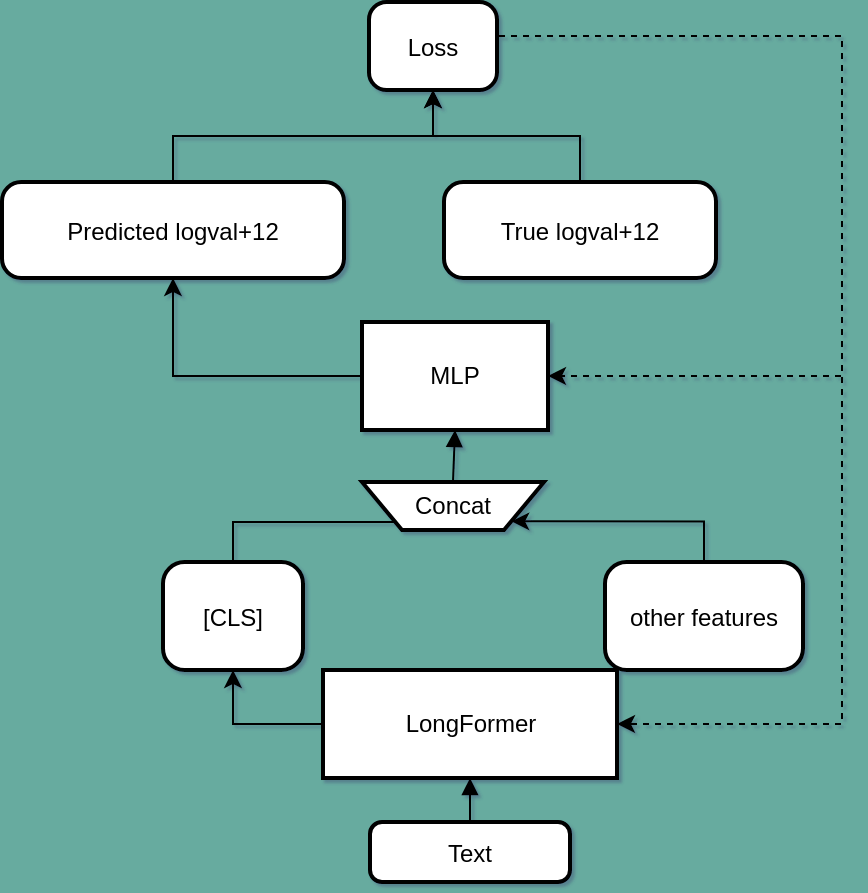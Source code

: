 <mxfile version="26.1.1">
  <diagram name="Page-1" id="WQhwEJU6my23kkpIDT6H">
    <mxGraphModel dx="994" dy="639" grid="1" gridSize="10" guides="1" tooltips="1" connect="1" arrows="1" fold="1" page="1" pageScale="1" pageWidth="827" pageHeight="1169" background="#67AB9F" math="0" shadow="1">
      <root>
        <mxCell id="0" />
        <mxCell id="1" parent="0" />
        <mxCell id="ItBWqbJic7J-8uKjwt8J-1" value="Text" style="rounded=1;arcSize=20;strokeWidth=2;labelBackgroundColor=none;" parent="1" vertex="1">
          <mxGeometry x="204" y="450" width="100" height="30" as="geometry" />
        </mxCell>
        <mxCell id="ItBWqbJic7J-8uKjwt8J-21" style="edgeStyle=orthogonalEdgeStyle;rounded=0;orthogonalLoop=1;jettySize=auto;html=1;exitX=0;exitY=0.5;exitDx=0;exitDy=0;entryX=0.5;entryY=1;entryDx=0;entryDy=0;" parent="1" source="ItBWqbJic7J-8uKjwt8J-2" target="ItBWqbJic7J-8uKjwt8J-3" edge="1">
          <mxGeometry relative="1" as="geometry" />
        </mxCell>
        <mxCell id="ItBWqbJic7J-8uKjwt8J-2" value="LongFormer" style="whiteSpace=wrap;strokeWidth=2;labelBackgroundColor=none;" parent="1" vertex="1">
          <mxGeometry x="180.5" y="374" width="147" height="54" as="geometry" />
        </mxCell>
        <mxCell id="L_488isz6OfQSnLYErMC-1" style="edgeStyle=orthogonalEdgeStyle;rounded=0;orthogonalLoop=1;jettySize=auto;html=1;exitX=0.5;exitY=0;exitDx=0;exitDy=0;entryX=0.25;entryY=1;entryDx=0;entryDy=0;" edge="1" parent="1" source="ItBWqbJic7J-8uKjwt8J-3" target="ItBWqbJic7J-8uKjwt8J-5">
          <mxGeometry relative="1" as="geometry">
            <Array as="points">
              <mxPoint x="136" y="300" />
              <mxPoint x="223" y="300" />
            </Array>
          </mxGeometry>
        </mxCell>
        <mxCell id="ItBWqbJic7J-8uKjwt8J-3" value="[CLS]" style="rounded=1;arcSize=20;strokeWidth=2;labelBackgroundColor=none;" parent="1" vertex="1">
          <mxGeometry x="100.5" y="320" width="70" height="54" as="geometry" />
        </mxCell>
        <mxCell id="ItBWqbJic7J-8uKjwt8J-23" style="edgeStyle=orthogonalEdgeStyle;rounded=0;orthogonalLoop=1;jettySize=auto;html=1;exitX=0.5;exitY=0;exitDx=0;exitDy=0;entryX=1;entryY=1;entryDx=0;entryDy=0;" parent="1" source="ItBWqbJic7J-8uKjwt8J-4" target="ItBWqbJic7J-8uKjwt8J-5" edge="1">
          <mxGeometry relative="1" as="geometry">
            <Array as="points">
              <mxPoint x="371" y="300" />
            </Array>
          </mxGeometry>
        </mxCell>
        <mxCell id="ItBWqbJic7J-8uKjwt8J-4" value="other features" style="rounded=1;arcSize=20;strokeWidth=2;labelBackgroundColor=none;" parent="1" vertex="1">
          <mxGeometry x="321.5" y="320" width="99" height="54" as="geometry" />
        </mxCell>
        <mxCell id="ItBWqbJic7J-8uKjwt8J-5" value="Concat" style="shape=trapezoid;perimeter=trapezoidPerimeter;fixedSize=1;strokeWidth=2;whiteSpace=wrap;flipV=1;labelBackgroundColor=none;" parent="1" vertex="1">
          <mxGeometry x="200" y="280" width="91" height="24" as="geometry" />
        </mxCell>
        <mxCell id="ItBWqbJic7J-8uKjwt8J-30" style="edgeStyle=orthogonalEdgeStyle;rounded=0;orthogonalLoop=1;jettySize=auto;html=1;exitX=0;exitY=0.5;exitDx=0;exitDy=0;entryX=0.5;entryY=1;entryDx=0;entryDy=0;" parent="1" source="ItBWqbJic7J-8uKjwt8J-6" target="ItBWqbJic7J-8uKjwt8J-7" edge="1">
          <mxGeometry relative="1" as="geometry" />
        </mxCell>
        <mxCell id="ItBWqbJic7J-8uKjwt8J-6" value="MLP" style="whiteSpace=wrap;strokeWidth=2;labelBackgroundColor=none;" parent="1" vertex="1">
          <mxGeometry x="200" y="200" width="93" height="54" as="geometry" />
        </mxCell>
        <mxCell id="ItBWqbJic7J-8uKjwt8J-28" style="edgeStyle=orthogonalEdgeStyle;rounded=0;orthogonalLoop=1;jettySize=auto;html=1;exitX=0.5;exitY=0;exitDx=0;exitDy=0;entryX=0.5;entryY=1;entryDx=0;entryDy=0;" parent="1" source="ItBWqbJic7J-8uKjwt8J-7" target="ItBWqbJic7J-8uKjwt8J-9" edge="1">
          <mxGeometry relative="1" as="geometry" />
        </mxCell>
        <mxCell id="ItBWqbJic7J-8uKjwt8J-7" value="Predicted logval+12" style="rounded=1;arcSize=20;strokeWidth=2;labelBackgroundColor=none;" parent="1" vertex="1">
          <mxGeometry x="20" y="130" width="171" height="48" as="geometry" />
        </mxCell>
        <mxCell id="ItBWqbJic7J-8uKjwt8J-29" style="edgeStyle=orthogonalEdgeStyle;rounded=0;orthogonalLoop=1;jettySize=auto;html=1;exitX=0.5;exitY=0;exitDx=0;exitDy=0;entryX=0.5;entryY=1;entryDx=0;entryDy=0;" parent="1" source="ItBWqbJic7J-8uKjwt8J-8" target="ItBWqbJic7J-8uKjwt8J-9" edge="1">
          <mxGeometry relative="1" as="geometry" />
        </mxCell>
        <mxCell id="ItBWqbJic7J-8uKjwt8J-8" value="True logval+12" style="rounded=1;arcSize=20;strokeWidth=2;labelBackgroundColor=none;" parent="1" vertex="1">
          <mxGeometry x="241" y="130" width="136" height="48" as="geometry" />
        </mxCell>
        <mxCell id="ItBWqbJic7J-8uKjwt8J-24" style="edgeStyle=orthogonalEdgeStyle;rounded=0;orthogonalLoop=1;jettySize=auto;html=1;exitX=1;exitY=0.5;exitDx=0;exitDy=0;entryX=1;entryY=0.5;entryDx=0;entryDy=0;dashed=1;" parent="1" source="ItBWqbJic7J-8uKjwt8J-9" target="ItBWqbJic7J-8uKjwt8J-2" edge="1">
          <mxGeometry relative="1" as="geometry">
            <Array as="points">
              <mxPoint x="440" y="57" />
              <mxPoint x="440" y="401" />
            </Array>
          </mxGeometry>
        </mxCell>
        <mxCell id="ItBWqbJic7J-8uKjwt8J-25" style="edgeStyle=orthogonalEdgeStyle;rounded=0;orthogonalLoop=1;jettySize=auto;html=1;exitX=1;exitY=0.5;exitDx=0;exitDy=0;entryX=1;entryY=0.5;entryDx=0;entryDy=0;dashed=1;" parent="1" source="ItBWqbJic7J-8uKjwt8J-9" target="ItBWqbJic7J-8uKjwt8J-6" edge="1">
          <mxGeometry relative="1" as="geometry">
            <Array as="points">
              <mxPoint x="440" y="57" />
              <mxPoint x="440" y="227" />
            </Array>
          </mxGeometry>
        </mxCell>
        <mxCell id="ItBWqbJic7J-8uKjwt8J-9" value="Loss" style="rounded=1;arcSize=20;strokeWidth=2;labelBackgroundColor=none;" parent="1" vertex="1">
          <mxGeometry x="203.5" y="40" width="64" height="44" as="geometry" />
        </mxCell>
        <mxCell id="ItBWqbJic7J-8uKjwt8J-10" value="" style="curved=1;startArrow=none;endArrow=block;exitX=0.5;exitY=0;entryX=0.5;entryY=1;rounded=0;labelBackgroundColor=none;fontColor=default;" parent="1" source="ItBWqbJic7J-8uKjwt8J-1" target="ItBWqbJic7J-8uKjwt8J-2" edge="1">
          <mxGeometry relative="1" as="geometry">
            <Array as="points" />
          </mxGeometry>
        </mxCell>
        <mxCell id="ItBWqbJic7J-8uKjwt8J-14" value="" style="curved=1;startArrow=none;endArrow=block;exitX=0.5;exitY=0;entryX=0.5;entryY=1;rounded=0;labelBackgroundColor=none;fontColor=default;" parent="1" source="ItBWqbJic7J-8uKjwt8J-5" target="ItBWqbJic7J-8uKjwt8J-6" edge="1">
          <mxGeometry relative="1" as="geometry">
            <Array as="points" />
          </mxGeometry>
        </mxCell>
      </root>
    </mxGraphModel>
  </diagram>
</mxfile>
